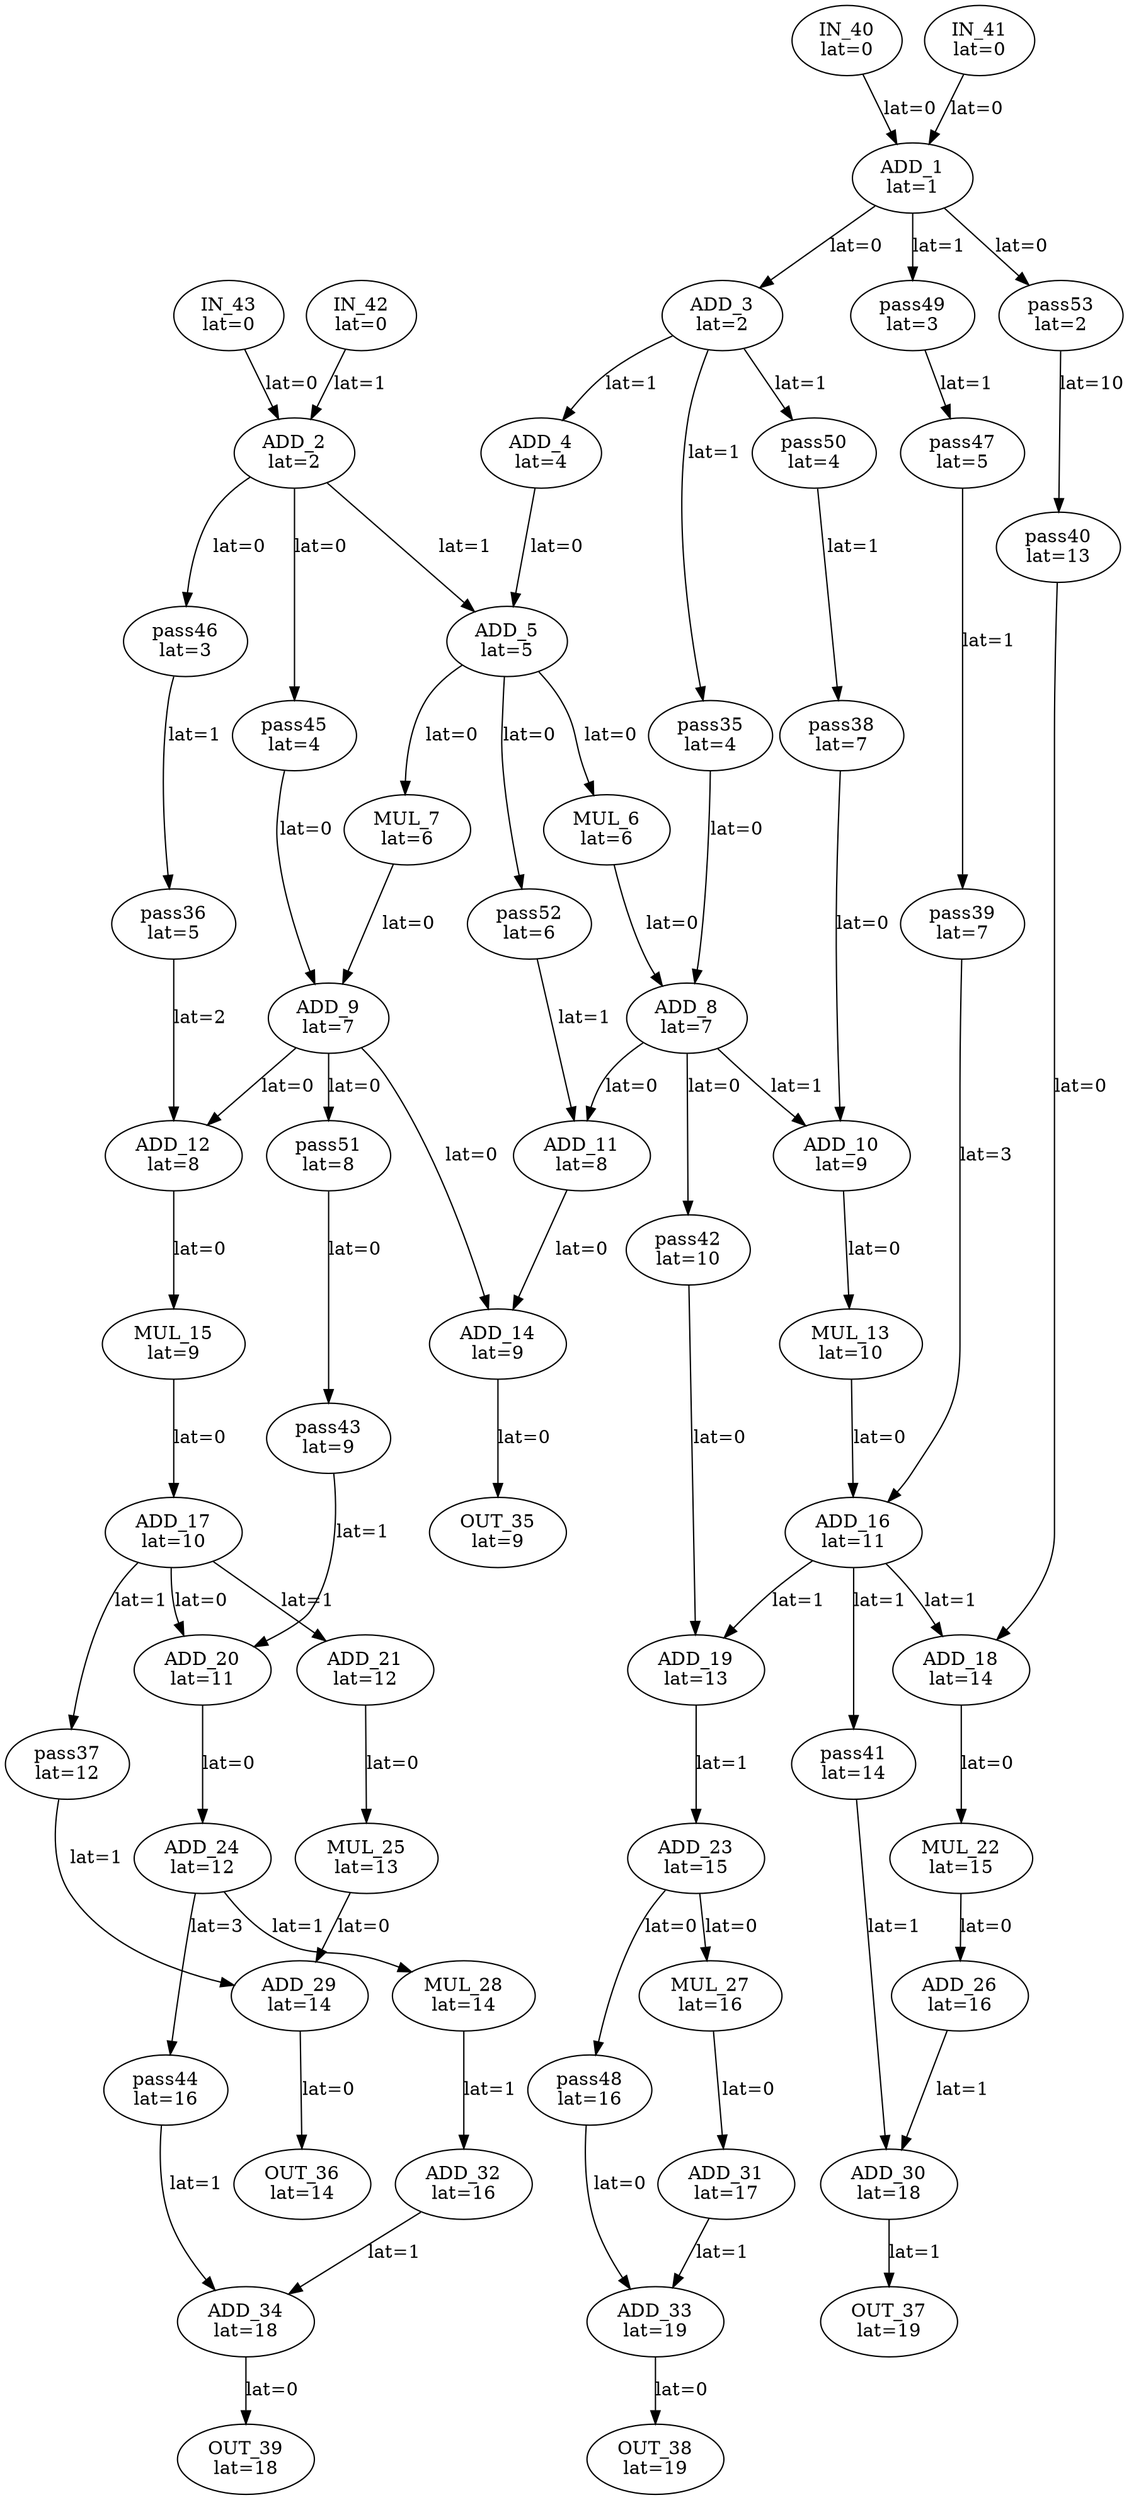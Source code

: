 Digraph G {
"IN_40"[label = "\N\nlat=0"];
"IN_41"[label = "\N\nlat=0"];
"IN_42"[label = "\N\nlat=0"];
"IN_43"[label = "\N\nlat=0"];
"OUT_35"[label = "\N\nlat=9"];
"ADD_14"->"OUT_35"[label = "lat=0"];
"OUT_36"[label = "\N\nlat=14"];
"ADD_29"->"OUT_36"[label = "lat=0"];
"OUT_37"[label = "\N\nlat=19"];
"ADD_30"->"OUT_37"[label = "lat=1"];
"OUT_38"[label = "\N\nlat=19"];
"ADD_33"->"OUT_38"[label = "lat=0"];
"OUT_39"[label = "\N\nlat=18"];
"ADD_34"->"OUT_39"[label = "lat=0"];
"ADD_1"[label = "\N\nlat=1"];
"IN_40"->"ADD_1"[label = "lat=0"];
"IN_41"->"ADD_1"[label = "lat=0"];
"ADD_2"[label = "\N\nlat=2"];
"IN_42"->"ADD_2"[label = "lat=1"];
"IN_43"->"ADD_2"[label = "lat=0"];
"ADD_3"[label = "\N\nlat=2"];
"ADD_1"->"ADD_3"[label = "lat=0"];
"ADD_4"[label = "\N\nlat=4"];
"ADD_3"->"ADD_4"[label = "lat=1"];
"ADD_5"[label = "\N\nlat=5"];
"ADD_2"->"ADD_5"[label = "lat=1"];
"ADD_4"->"ADD_5"[label = "lat=0"];
"MUL_6"[label = "\N\nlat=6"];
"ADD_5"->"MUL_6"[label = "lat=0"];
"MUL_7"[label = "\N\nlat=6"];
"ADD_5"->"MUL_7"[label = "lat=0"];
"ADD_8"[label = "\N\nlat=7"];
"pass35"->"ADD_8"[label = "lat=0"];
"MUL_6"->"ADD_8"[label = "lat=0"];
"ADD_9"[label = "\N\nlat=7"];
"pass45"->"ADD_9"[label = "lat=0"];
"MUL_7"->"ADD_9"[label = "lat=0"];
"ADD_10"[label = "\N\nlat=9"];
"pass38"->"ADD_10"[label = "lat=0"];
"ADD_8"->"ADD_10"[label = "lat=1"];
"ADD_11"[label = "\N\nlat=8"];
"pass52"->"ADD_11"[label = "lat=1"];
"ADD_8"->"ADD_11"[label = "lat=0"];
"ADD_12"[label = "\N\nlat=8"];
"pass36"->"ADD_12"[label = "lat=2"];
"ADD_9"->"ADD_12"[label = "lat=0"];
"MUL_13"[label = "\N\nlat=10"];
"ADD_10"->"MUL_13"[label = "lat=0"];
"ADD_14"[label = "\N\nlat=9"];
"ADD_9"->"ADD_14"[label = "lat=0"];
"ADD_11"->"ADD_14"[label = "lat=0"];
"MUL_15"[label = "\N\nlat=9"];
"ADD_12"->"MUL_15"[label = "lat=0"];
"ADD_16"[label = "\N\nlat=11"];
"pass39"->"ADD_16"[label = "lat=3"];
"MUL_13"->"ADD_16"[label = "lat=0"];
"ADD_17"[label = "\N\nlat=10"];
"MUL_15"->"ADD_17"[label = "lat=0"];
"ADD_18"[label = "\N\nlat=14"];
"pass40"->"ADD_18"[label = "lat=0"];
"ADD_16"->"ADD_18"[label = "lat=1"];
"ADD_19"[label = "\N\nlat=13"];
"pass42"->"ADD_19"[label = "lat=0"];
"ADD_16"->"ADD_19"[label = "lat=1"];
"ADD_20"[label = "\N\nlat=11"];
"pass43"->"ADD_20"[label = "lat=1"];
"ADD_17"->"ADD_20"[label = "lat=0"];
"ADD_21"[label = "\N\nlat=12"];
"ADD_17"->"ADD_21"[label = "lat=1"];
"MUL_22"[label = "\N\nlat=15"];
"ADD_18"->"MUL_22"[label = "lat=0"];
"ADD_23"[label = "\N\nlat=15"];
"ADD_19"->"ADD_23"[label = "lat=1"];
"ADD_24"[label = "\N\nlat=12"];
"ADD_20"->"ADD_24"[label = "lat=0"];
"MUL_25"[label = "\N\nlat=13"];
"ADD_21"->"MUL_25"[label = "lat=0"];
"ADD_26"[label = "\N\nlat=16"];
"MUL_22"->"ADD_26"[label = "lat=0"];
"MUL_27"[label = "\N\nlat=16"];
"ADD_23"->"MUL_27"[label = "lat=0"];
"MUL_28"[label = "\N\nlat=14"];
"ADD_24"->"MUL_28"[label = "lat=1"];
"ADD_29"[label = "\N\nlat=14"];
"pass37"->"ADD_29"[label = "lat=1"];
"MUL_25"->"ADD_29"[label = "lat=0"];
"ADD_30"[label = "\N\nlat=18"];
"pass41"->"ADD_30"[label = "lat=1"];
"ADD_26"->"ADD_30"[label = "lat=1"];
"ADD_31"[label = "\N\nlat=17"];
"MUL_27"->"ADD_31"[label = "lat=0"];
"ADD_32"[label = "\N\nlat=16"];
"MUL_28"->"ADD_32"[label = "lat=1"];
"ADD_33"[label = "\N\nlat=19"];
"pass48"->"ADD_33"[label = "lat=0"];
"ADD_31"->"ADD_33"[label = "lat=1"];
"ADD_34"[label = "\N\nlat=18"];
"pass44"->"ADD_34"[label = "lat=1"];
"ADD_32"->"ADD_34"[label = "lat=1"];
"pass35"[label = "\N\nlat=4"];
"ADD_3"->"pass35"[label = "lat=1"];
"pass36"[label = "\N\nlat=5"];
"pass46"->"pass36"[label = "lat=1"];
"pass37"[label = "\N\nlat=12"];
"ADD_17"->"pass37"[label = "lat=1"];
"pass38"[label = "\N\nlat=7"];
"pass50"->"pass38"[label = "lat=1"];
"pass39"[label = "\N\nlat=7"];
"pass47"->"pass39"[label = "lat=1"];
"pass40"[label = "\N\nlat=13"];
"pass53"->"pass40"[label = "lat=10"];
"pass41"[label = "\N\nlat=14"];
"ADD_16"->"pass41"[label = "lat=1"];
"pass42"[label = "\N\nlat=10"];
"ADD_8"->"pass42"[label = "lat=0"];
"pass43"[label = "\N\nlat=9"];
"pass51"->"pass43"[label = "lat=0"];
"pass44"[label = "\N\nlat=16"];
"ADD_24"->"pass44"[label = "lat=3"];
"pass45"[label = "\N\nlat=4"];
"ADD_2"->"pass45"[label = "lat=0"];
"pass46"[label = "\N\nlat=3"];
"ADD_2"->"pass46"[label = "lat=0"];
"pass47"[label = "\N\nlat=5"];
"pass49"->"pass47"[label = "lat=1"];
"pass48"[label = "\N\nlat=16"];
"ADD_23"->"pass48"[label = "lat=0"];
"pass49"[label = "\N\nlat=3"];
"ADD_1"->"pass49"[label = "lat=1"];
"pass50"[label = "\N\nlat=4"];
"ADD_3"->"pass50"[label = "lat=1"];
"pass51"[label = "\N\nlat=8"];
"ADD_9"->"pass51"[label = "lat=0"];
"pass52"[label = "\N\nlat=6"];
"ADD_5"->"pass52"[label = "lat=0"];
"pass53"[label = "\N\nlat=2"];
"ADD_1"->"pass53"[label = "lat=0"];
}
